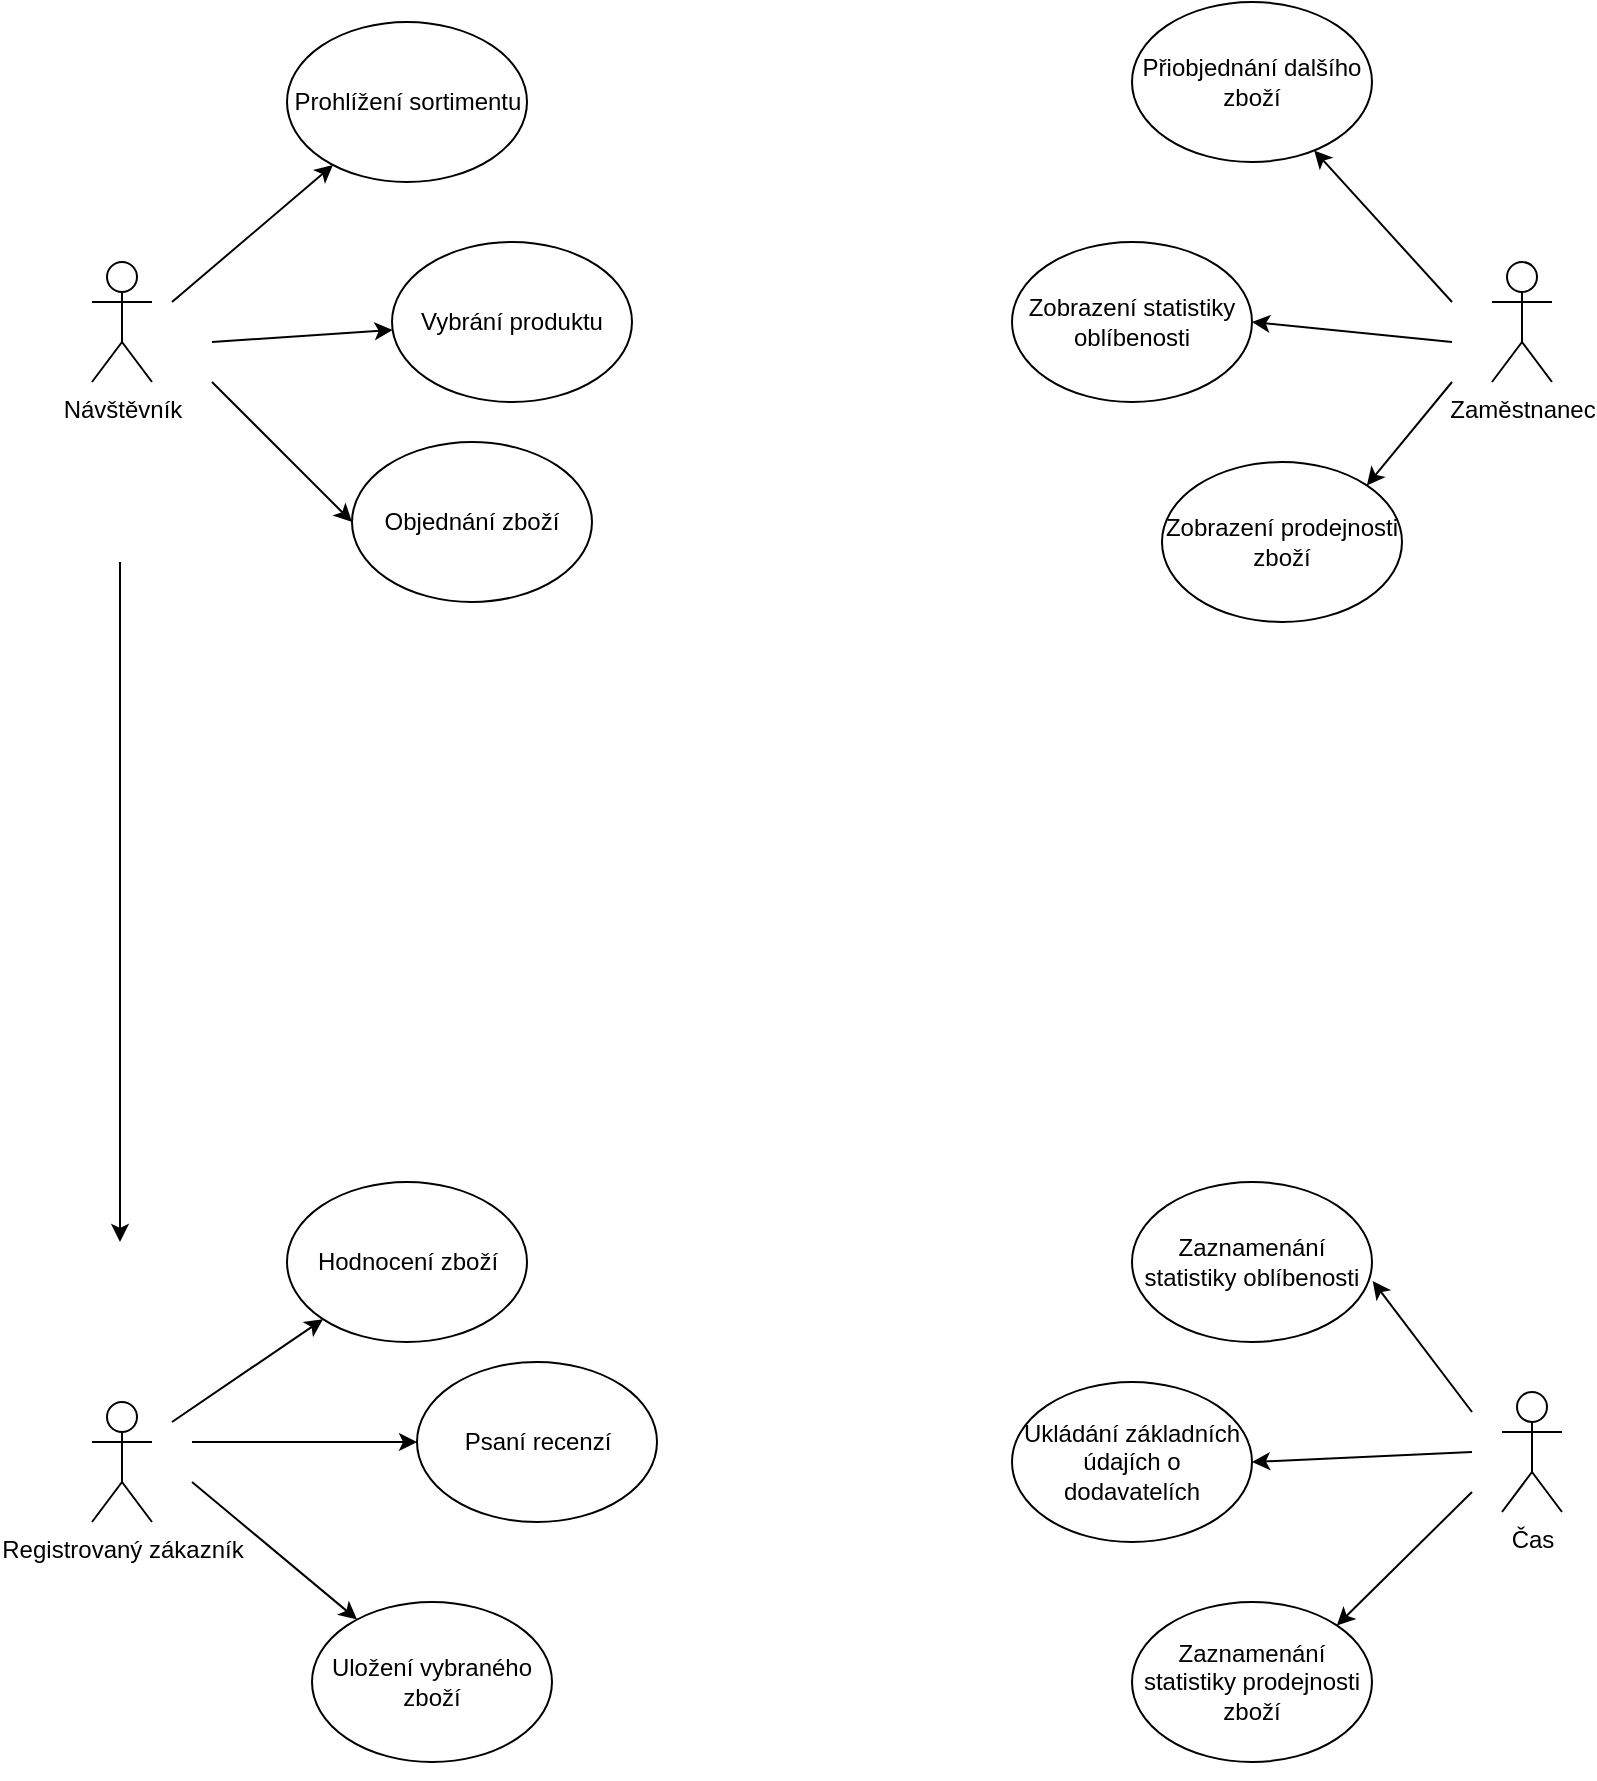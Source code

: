 <mxfile version="13.8.1" type="github">
  <diagram id="BEVDedkttZ-zHT9xq8m-" name="Page-1">
    <mxGraphModel dx="1221" dy="682" grid="1" gridSize="10" guides="1" tooltips="1" connect="1" arrows="1" fold="1" page="1" pageScale="1" pageWidth="850" pageHeight="1100" math="0" shadow="0">
      <root>
        <mxCell id="0" />
        <mxCell id="1" parent="0" />
        <mxCell id="1CTowpPIfYObmL4wpYnB-1" value="Návštěvník" style="shape=umlActor;verticalLabelPosition=bottom;verticalAlign=top;html=1;outlineConnect=0;" parent="1" vertex="1">
          <mxGeometry x="50" y="200" width="30" height="60" as="geometry" />
        </mxCell>
        <mxCell id="1CTowpPIfYObmL4wpYnB-2" value="Registrovaný zákazník" style="shape=umlActor;verticalLabelPosition=bottom;verticalAlign=top;html=1;outlineConnect=0;" parent="1" vertex="1">
          <mxGeometry x="50" y="770" width="30" height="60" as="geometry" />
        </mxCell>
        <mxCell id="1CTowpPIfYObmL4wpYnB-3" value="Zaměstnanec" style="shape=umlActor;verticalLabelPosition=bottom;verticalAlign=top;html=1;outlineConnect=0;" parent="1" vertex="1">
          <mxGeometry x="750" y="200" width="30" height="60" as="geometry" />
        </mxCell>
        <mxCell id="1CTowpPIfYObmL4wpYnB-7" value="Prohlížení sortimentu" style="ellipse;whiteSpace=wrap;html=1;" parent="1" vertex="1">
          <mxGeometry x="147.5" y="80" width="120" height="80" as="geometry" />
        </mxCell>
        <mxCell id="1CTowpPIfYObmL4wpYnB-8" value="Vybrání produktu" style="ellipse;whiteSpace=wrap;html=1;" parent="1" vertex="1">
          <mxGeometry x="200" y="190" width="120" height="80" as="geometry" />
        </mxCell>
        <mxCell id="1CTowpPIfYObmL4wpYnB-10" value="Uložení vybraného zboží" style="ellipse;whiteSpace=wrap;html=1;" parent="1" vertex="1">
          <mxGeometry x="160" y="870" width="120" height="80" as="geometry" />
        </mxCell>
        <mxCell id="1CTowpPIfYObmL4wpYnB-11" value="Hodnocení zboží&lt;span style=&quot;color: rgba(0 , 0 , 0 , 0) ; font-family: monospace ; font-size: 0px&quot;&gt;%3CmxGraphModel%3E%3Croot%3E%3CmxCell%20id%3D%220%22%2F%3E%3CmxCell%20id%3D%221%22%20parent%3D%220%22%2F%3E%3CmxCell%20id%3D%222%22%20value%3D%22znovuna%C4%8Dten%C3%AD%20vybran%C3%A9ho%20zbo%C5%BE%C3%AD%22%20style%3D%22ellipse%3BwhiteSpace%3Dwrap%3Bhtml%3D1%3B%22%20vertex%3D%221%22%20parent%3D%221%22%3E%3CmxGeometry%20x%3D%22230%22%20y%3D%22390%22%20width%3D%22120%22%20height%3D%2280%22%20as%3D%22geometry%22%2F%3E%3C%2FmxCell%3E%3C%2Froot%3E%3C%2FmxGraphModel%3E&lt;/span&gt;" style="ellipse;whiteSpace=wrap;html=1;" parent="1" vertex="1">
          <mxGeometry x="147.5" y="660" width="120" height="80" as="geometry" />
        </mxCell>
        <mxCell id="1CTowpPIfYObmL4wpYnB-12" value="Psaní recenzí&lt;span style=&quot;color: rgba(0 , 0 , 0 , 0) ; font-family: monospace ; font-size: 0px&quot;&gt;%3CmxGraphModel%3E%3Croot%3E%3CmxCell%20id%3D%220%22%2F%3E%3CmxCell%20id%3D%221%22%20parent%3D%220%22%2F%3E%3CmxCell%20id%3D%222%22%20value%3D%22Hodnocen%C3%AD%20zbo%C5%BE%C3%AD%26lt%3Bspan%20style%3D%26quot%3Bcolor%3A%20rgba(0%20%2C%200%20%2C%200%20%2C%200)%20%3B%20font-family%3A%20monospace%20%3B%20font-size%3A%200px%26quot%3B%26gt%3B%253CmxGraphModel%253E%253Croot%253E%253CmxCell%2520id%253D%25220%2522%252F%253E%253CmxCell%2520id%253D%25221%2522%2520parent%253D%25220%2522%252F%253E%253CmxCell%2520id%253D%25222%2522%2520value%253D%2522znovuna%25C4%258Dten%25C3%25AD%2520vybran%25C3%25A9ho%2520zbo%25C5%25BE%25C3%25AD%2522%2520style%253D%2522ellipse%253BwhiteSpace%253Dwrap%253Bhtml%253D1%253B%2522%2520vertex%253D%25221%2522%2520parent%253D%25221%2522%253E%253CmxGeometry%2520x%253D%2522230%2522%2520y%253D%2522390%2522%2520width%253D%2522120%2522%2520height%253D%252280%2522%2520as%253D%2522geometry%2522%252F%253E%253C%252FmxCell%253E%253C%252Froot%253E%253C%252FmxGraphModel%253E%26lt%3B%2Fspan%26gt%3B%22%20style%3D%22ellipse%3BwhiteSpace%3Dwrap%3Bhtml%3D1%3B%22%20vertex%3D%221%22%20parent%3D%221%22%3E%3CmxGeometry%20x%3D%22370%22%20y%3D%22530%22%20width%3D%22120%22%20height%3D%2280%22%20as%3D%22geometry%22%2F%3E%3C%2FmxCell%3E%3C%2Froot%3E%3C%2FmxGraphModelPsan&lt;/span&gt;" style="ellipse;whiteSpace=wrap;html=1;" parent="1" vertex="1">
          <mxGeometry x="212.5" y="750" width="120" height="80" as="geometry" />
        </mxCell>
        <mxCell id="1CTowpPIfYObmL4wpYnB-13" value="Objednání zboží" style="ellipse;whiteSpace=wrap;html=1;" parent="1" vertex="1">
          <mxGeometry x="180" y="290" width="120" height="80" as="geometry" />
        </mxCell>
        <mxCell id="1CTowpPIfYObmL4wpYnB-14" value="Přiobjednání dalšího zboží" style="ellipse;whiteSpace=wrap;html=1;" parent="1" vertex="1">
          <mxGeometry x="570" y="70" width="120" height="80" as="geometry" />
        </mxCell>
        <mxCell id="1CTowpPIfYObmL4wpYnB-15" value="Zobrazení statistiky oblíbenosti" style="ellipse;whiteSpace=wrap;html=1;" parent="1" vertex="1">
          <mxGeometry x="510" y="190" width="120" height="80" as="geometry" />
        </mxCell>
        <mxCell id="1CTowpPIfYObmL4wpYnB-16" value="Zobrazení prodejnosti zboží" style="ellipse;whiteSpace=wrap;html=1;" parent="1" vertex="1">
          <mxGeometry x="585" y="300" width="120" height="80" as="geometry" />
        </mxCell>
        <mxCell id="1CTowpPIfYObmL4wpYnB-17" style="edgeStyle=orthogonalEdgeStyle;rounded=0;orthogonalLoop=1;jettySize=auto;html=1;exitX=0.5;exitY=1;exitDx=0;exitDy=0;" parent="1" source="1CTowpPIfYObmL4wpYnB-10" target="1CTowpPIfYObmL4wpYnB-10" edge="1">
          <mxGeometry relative="1" as="geometry" />
        </mxCell>
        <mxCell id="1CTowpPIfYObmL4wpYnB-23" value="" style="endArrow=classic;html=1;" parent="1" edge="1">
          <mxGeometry width="50" height="50" relative="1" as="geometry">
            <mxPoint x="64" y="350" as="sourcePoint" />
            <mxPoint x="64" y="690" as="targetPoint" />
          </mxGeometry>
        </mxCell>
        <mxCell id="1CTowpPIfYObmL4wpYnB-27" value="Čas" style="shape=umlActor;verticalLabelPosition=bottom;verticalAlign=top;html=1;outlineConnect=0;" parent="1" vertex="1">
          <mxGeometry x="755" y="765" width="30" height="60" as="geometry" />
        </mxCell>
        <mxCell id="1CTowpPIfYObmL4wpYnB-28" value="Zaznamenání statistiky oblíbenosti" style="ellipse;whiteSpace=wrap;html=1;" parent="1" vertex="1">
          <mxGeometry x="570" y="660" width="120" height="80" as="geometry" />
        </mxCell>
        <mxCell id="1CTowpPIfYObmL4wpYnB-29" value="Zaznamenání statistiky prodejnosti zboží" style="ellipse;whiteSpace=wrap;html=1;" parent="1" vertex="1">
          <mxGeometry x="570" y="870" width="120" height="80" as="geometry" />
        </mxCell>
        <mxCell id="1CTowpPIfYObmL4wpYnB-35" value="Ukládání základních údajích o dodavatelích" style="ellipse;whiteSpace=wrap;html=1;" parent="1" vertex="1">
          <mxGeometry x="510" y="760" width="120" height="80" as="geometry" />
        </mxCell>
        <mxCell id="1CTowpPIfYObmL4wpYnB-37" value="" style="endArrow=classic;html=1;" parent="1" target="1CTowpPIfYObmL4wpYnB-7" edge="1">
          <mxGeometry width="50" height="50" relative="1" as="geometry">
            <mxPoint x="90" y="220" as="sourcePoint" />
            <mxPoint x="470" y="200" as="targetPoint" />
          </mxGeometry>
        </mxCell>
        <mxCell id="1CTowpPIfYObmL4wpYnB-38" value="" style="endArrow=classic;html=1;entryX=0;entryY=0.5;entryDx=0;entryDy=0;" parent="1" target="1CTowpPIfYObmL4wpYnB-13" edge="1">
          <mxGeometry width="50" height="50" relative="1" as="geometry">
            <mxPoint x="110" y="260" as="sourcePoint" />
            <mxPoint x="180.702" y="161.594" as="targetPoint" />
          </mxGeometry>
        </mxCell>
        <mxCell id="1CTowpPIfYObmL4wpYnB-39" value="" style="endArrow=classic;html=1;" parent="1" target="1CTowpPIfYObmL4wpYnB-8" edge="1">
          <mxGeometry width="50" height="50" relative="1" as="geometry">
            <mxPoint x="110" y="240" as="sourcePoint" />
            <mxPoint x="222.5" y="230" as="targetPoint" />
          </mxGeometry>
        </mxCell>
        <mxCell id="1CTowpPIfYObmL4wpYnB-43" value="" style="endArrow=classic;html=1;" parent="1" target="1CTowpPIfYObmL4wpYnB-11" edge="1">
          <mxGeometry width="50" height="50" relative="1" as="geometry">
            <mxPoint x="90" y="780" as="sourcePoint" />
            <mxPoint x="470" y="670" as="targetPoint" />
          </mxGeometry>
        </mxCell>
        <mxCell id="1CTowpPIfYObmL4wpYnB-44" value="" style="endArrow=classic;html=1;entryX=0;entryY=0.5;entryDx=0;entryDy=0;" parent="1" target="1CTowpPIfYObmL4wpYnB-12" edge="1">
          <mxGeometry width="50" height="50" relative="1" as="geometry">
            <mxPoint x="100" y="790" as="sourcePoint" />
            <mxPoint x="175.711" y="738.703" as="targetPoint" />
          </mxGeometry>
        </mxCell>
        <mxCell id="1CTowpPIfYObmL4wpYnB-45" value="" style="endArrow=classic;html=1;" parent="1" target="1CTowpPIfYObmL4wpYnB-10" edge="1">
          <mxGeometry width="50" height="50" relative="1" as="geometry">
            <mxPoint x="100" y="810" as="sourcePoint" />
            <mxPoint x="222.5" y="800" as="targetPoint" />
          </mxGeometry>
        </mxCell>
        <mxCell id="1CTowpPIfYObmL4wpYnB-46" value="" style="endArrow=classic;html=1;" parent="1" target="1CTowpPIfYObmL4wpYnB-14" edge="1">
          <mxGeometry width="50" height="50" relative="1" as="geometry">
            <mxPoint x="730" y="220" as="sourcePoint" />
            <mxPoint x="440" y="320" as="targetPoint" />
          </mxGeometry>
        </mxCell>
        <mxCell id="1CTowpPIfYObmL4wpYnB-47" value="" style="endArrow=classic;html=1;entryX=1;entryY=0.5;entryDx=0;entryDy=0;" parent="1" target="1CTowpPIfYObmL4wpYnB-15" edge="1">
          <mxGeometry width="50" height="50" relative="1" as="geometry">
            <mxPoint x="730" y="240" as="sourcePoint" />
            <mxPoint x="669.139" y="154.966" as="targetPoint" />
          </mxGeometry>
        </mxCell>
        <mxCell id="1CTowpPIfYObmL4wpYnB-48" value="" style="endArrow=classic;html=1;entryX=1;entryY=0;entryDx=0;entryDy=0;" parent="1" target="1CTowpPIfYObmL4wpYnB-16" edge="1">
          <mxGeometry width="50" height="50" relative="1" as="geometry">
            <mxPoint x="730" y="260" as="sourcePoint" />
            <mxPoint x="640" y="240" as="targetPoint" />
          </mxGeometry>
        </mxCell>
        <mxCell id="1CTowpPIfYObmL4wpYnB-49" value="" style="endArrow=classic;html=1;entryX=1.003;entryY=0.619;entryDx=0;entryDy=0;entryPerimeter=0;" parent="1" target="1CTowpPIfYObmL4wpYnB-28" edge="1">
          <mxGeometry width="50" height="50" relative="1" as="geometry">
            <mxPoint x="740" y="775" as="sourcePoint" />
            <mxPoint x="660" y="245" as="targetPoint" />
          </mxGeometry>
        </mxCell>
        <mxCell id="1CTowpPIfYObmL4wpYnB-50" value="" style="endArrow=classic;html=1;entryX=1;entryY=0.5;entryDx=0;entryDy=0;" parent="1" target="1CTowpPIfYObmL4wpYnB-35" edge="1">
          <mxGeometry width="50" height="50" relative="1" as="geometry">
            <mxPoint x="740" y="795" as="sourcePoint" />
            <mxPoint x="699.36" y="734.52" as="targetPoint" />
          </mxGeometry>
        </mxCell>
        <mxCell id="1CTowpPIfYObmL4wpYnB-51" value="" style="endArrow=classic;html=1;entryX=1;entryY=0;entryDx=0;entryDy=0;" parent="1" target="1CTowpPIfYObmL4wpYnB-29" edge="1">
          <mxGeometry width="50" height="50" relative="1" as="geometry">
            <mxPoint x="740" y="815" as="sourcePoint" />
            <mxPoint x="690.0" y="815" as="targetPoint" />
          </mxGeometry>
        </mxCell>
      </root>
    </mxGraphModel>
  </diagram>
</mxfile>

